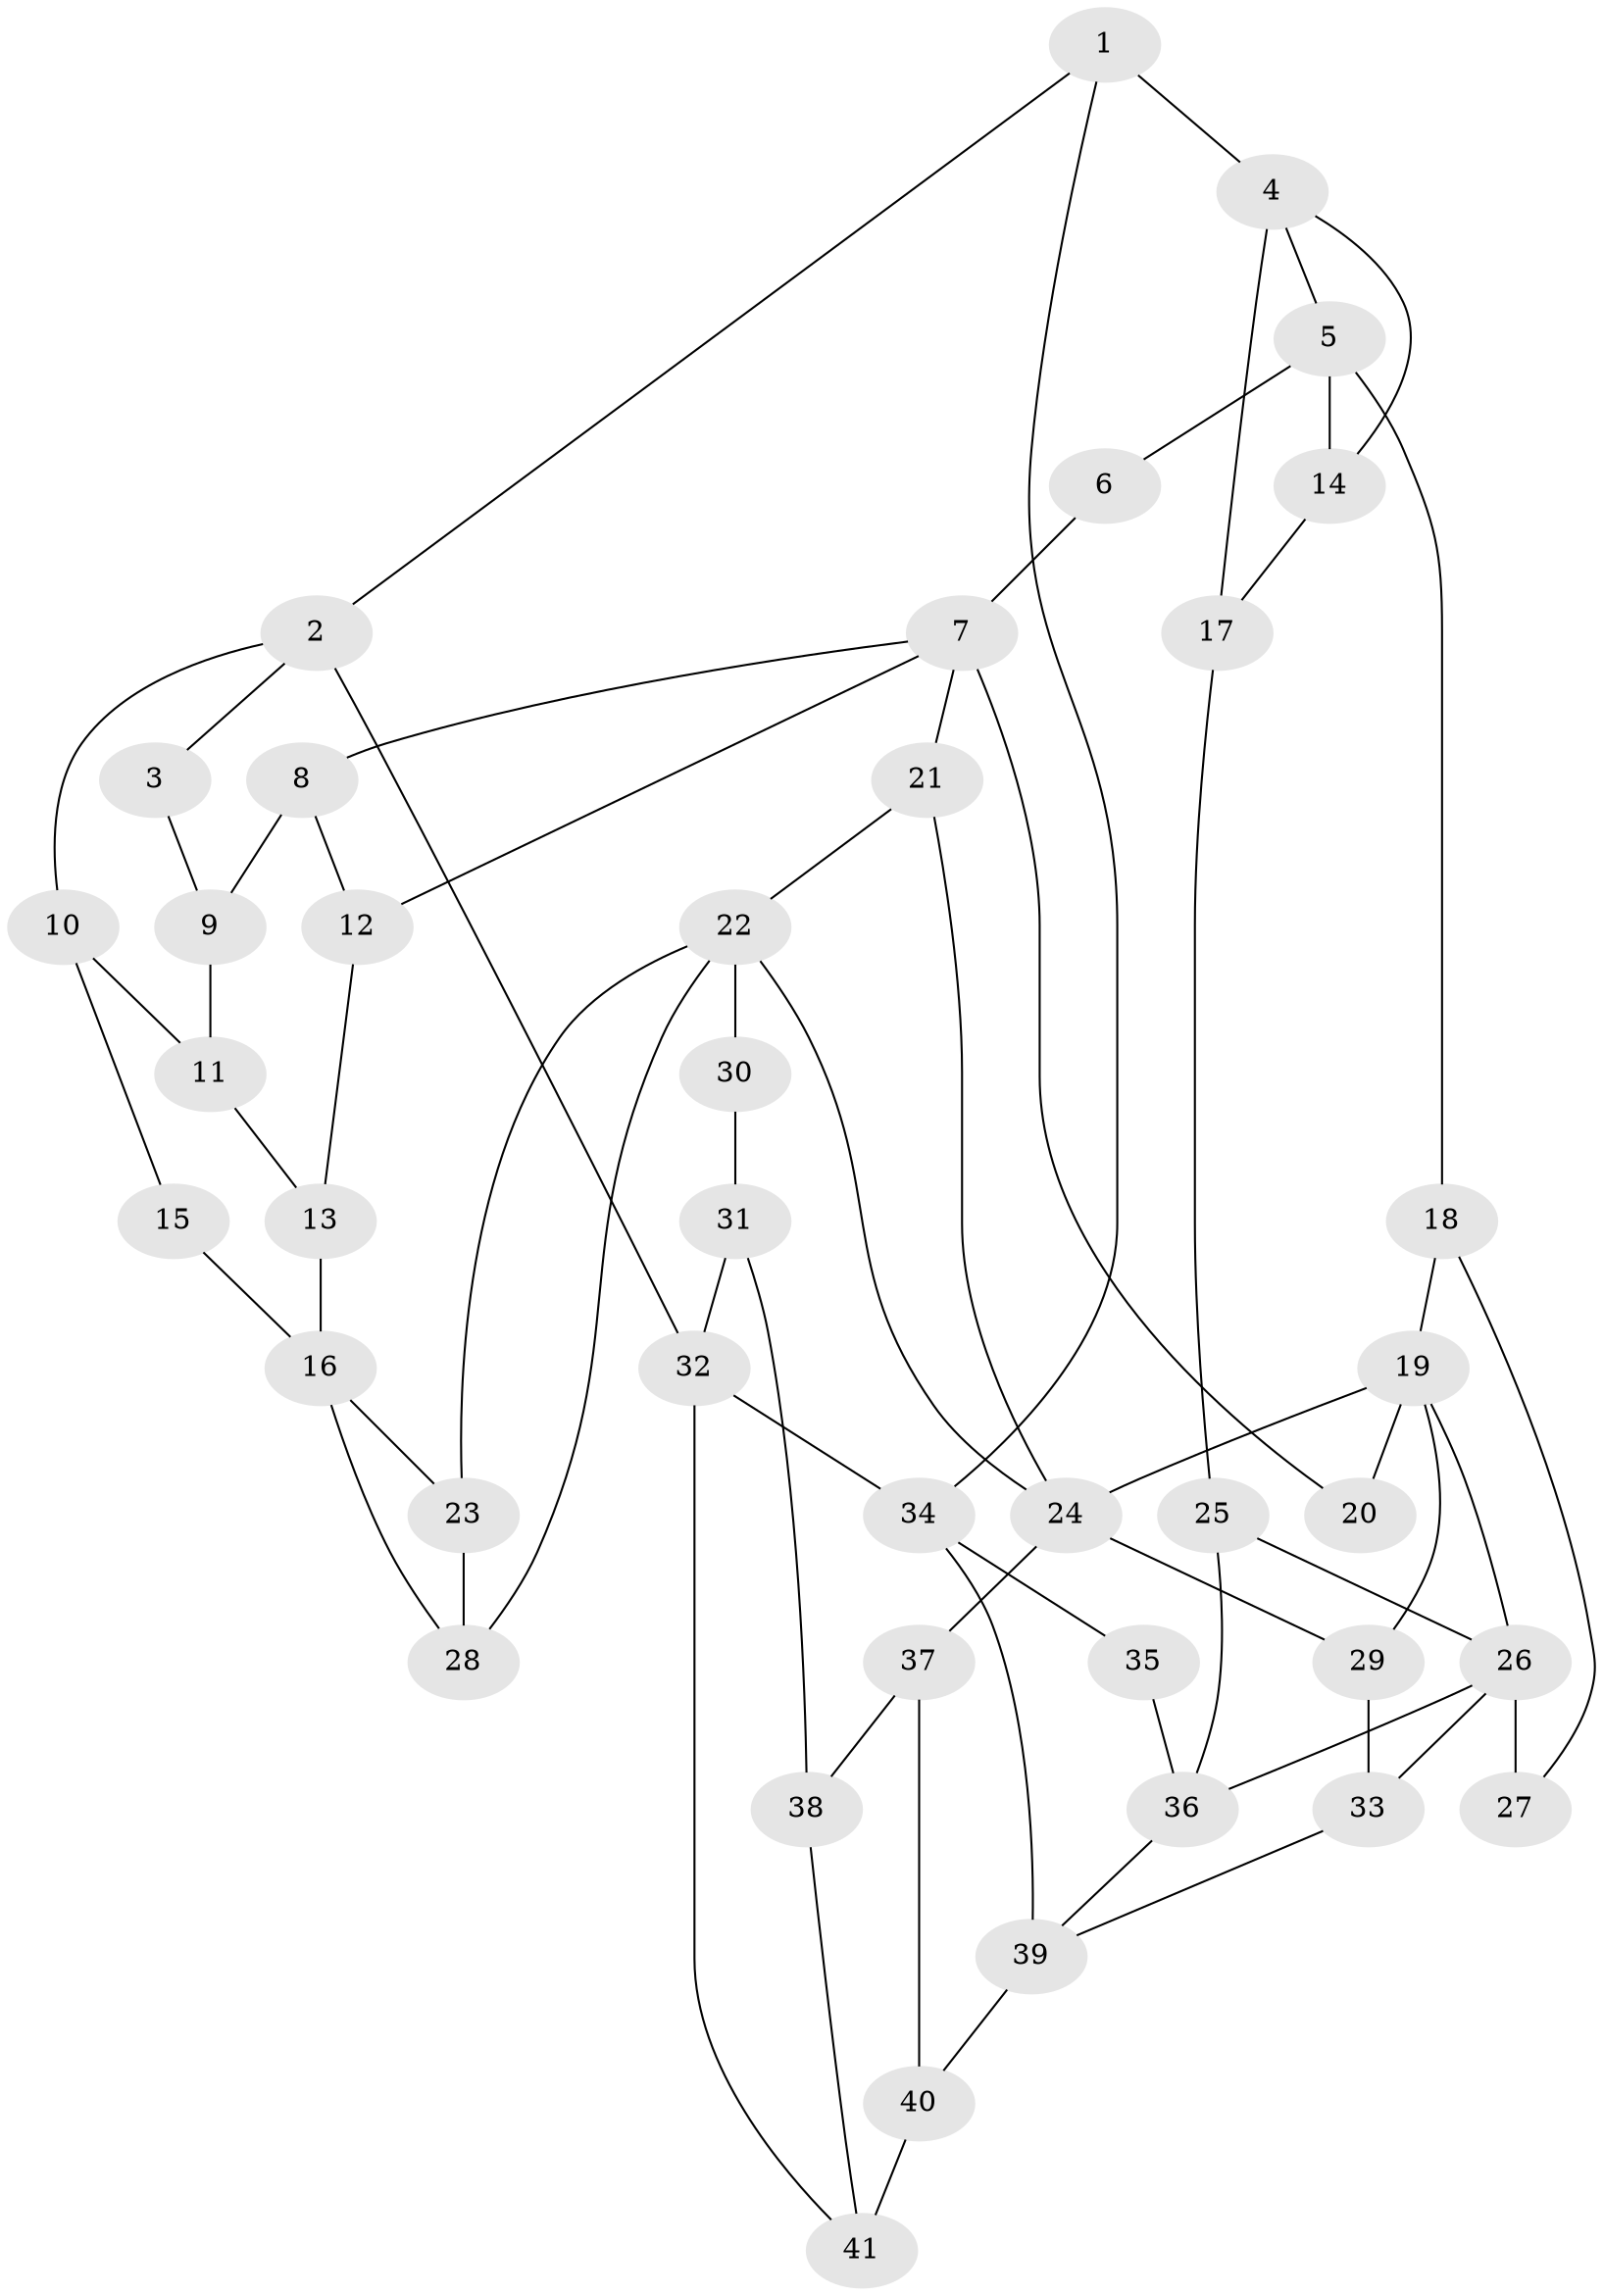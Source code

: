 // original degree distribution, {3: 0.04878048780487805, 6: 0.24390243902439024, 5: 0.4878048780487805, 4: 0.21951219512195122}
// Generated by graph-tools (version 1.1) at 2025/54/03/04/25 22:54:15]
// undirected, 41 vertices, 67 edges
graph export_dot {
  node [color=gray90,style=filled];
  1;
  2;
  3;
  4;
  5;
  6;
  7;
  8;
  9;
  10;
  11;
  12;
  13;
  14;
  15;
  16;
  17;
  18;
  19;
  20;
  21;
  22;
  23;
  24;
  25;
  26;
  27;
  28;
  29;
  30;
  31;
  32;
  33;
  34;
  35;
  36;
  37;
  38;
  39;
  40;
  41;
  1 -- 2 [weight=1.0];
  1 -- 4 [weight=2.0];
  1 -- 34 [weight=1.0];
  2 -- 3 [weight=1.0];
  2 -- 10 [weight=1.0];
  2 -- 32 [weight=1.0];
  3 -- 9 [weight=1.0];
  4 -- 5 [weight=1.0];
  4 -- 14 [weight=2.0];
  4 -- 17 [weight=1.0];
  5 -- 6 [weight=1.0];
  5 -- 14 [weight=1.0];
  5 -- 18 [weight=1.0];
  6 -- 7 [weight=2.0];
  7 -- 8 [weight=1.0];
  7 -- 12 [weight=1.0];
  7 -- 20 [weight=1.0];
  7 -- 21 [weight=1.0];
  8 -- 9 [weight=1.0];
  8 -- 12 [weight=1.0];
  9 -- 11 [weight=1.0];
  10 -- 11 [weight=1.0];
  10 -- 15 [weight=1.0];
  11 -- 13 [weight=1.0];
  12 -- 13 [weight=1.0];
  13 -- 16 [weight=2.0];
  14 -- 17 [weight=1.0];
  15 -- 16 [weight=2.0];
  16 -- 23 [weight=1.0];
  16 -- 28 [weight=1.0];
  17 -- 25 [weight=1.0];
  18 -- 19 [weight=1.0];
  18 -- 27 [weight=1.0];
  19 -- 20 [weight=2.0];
  19 -- 24 [weight=1.0];
  19 -- 26 [weight=1.0];
  19 -- 29 [weight=1.0];
  21 -- 22 [weight=1.0];
  21 -- 24 [weight=1.0];
  22 -- 23 [weight=1.0];
  22 -- 24 [weight=1.0];
  22 -- 28 [weight=1.0];
  22 -- 30 [weight=2.0];
  23 -- 28 [weight=1.0];
  24 -- 29 [weight=1.0];
  24 -- 37 [weight=2.0];
  25 -- 26 [weight=1.0];
  25 -- 36 [weight=2.0];
  26 -- 27 [weight=2.0];
  26 -- 33 [weight=1.0];
  26 -- 36 [weight=1.0];
  29 -- 33 [weight=1.0];
  30 -- 31 [weight=1.0];
  31 -- 32 [weight=1.0];
  31 -- 38 [weight=1.0];
  32 -- 34 [weight=1.0];
  32 -- 41 [weight=1.0];
  33 -- 39 [weight=1.0];
  34 -- 35 [weight=1.0];
  34 -- 39 [weight=1.0];
  35 -- 36 [weight=2.0];
  36 -- 39 [weight=1.0];
  37 -- 38 [weight=1.0];
  37 -- 40 [weight=2.0];
  38 -- 41 [weight=1.0];
  39 -- 40 [weight=2.0];
  40 -- 41 [weight=2.0];
}
